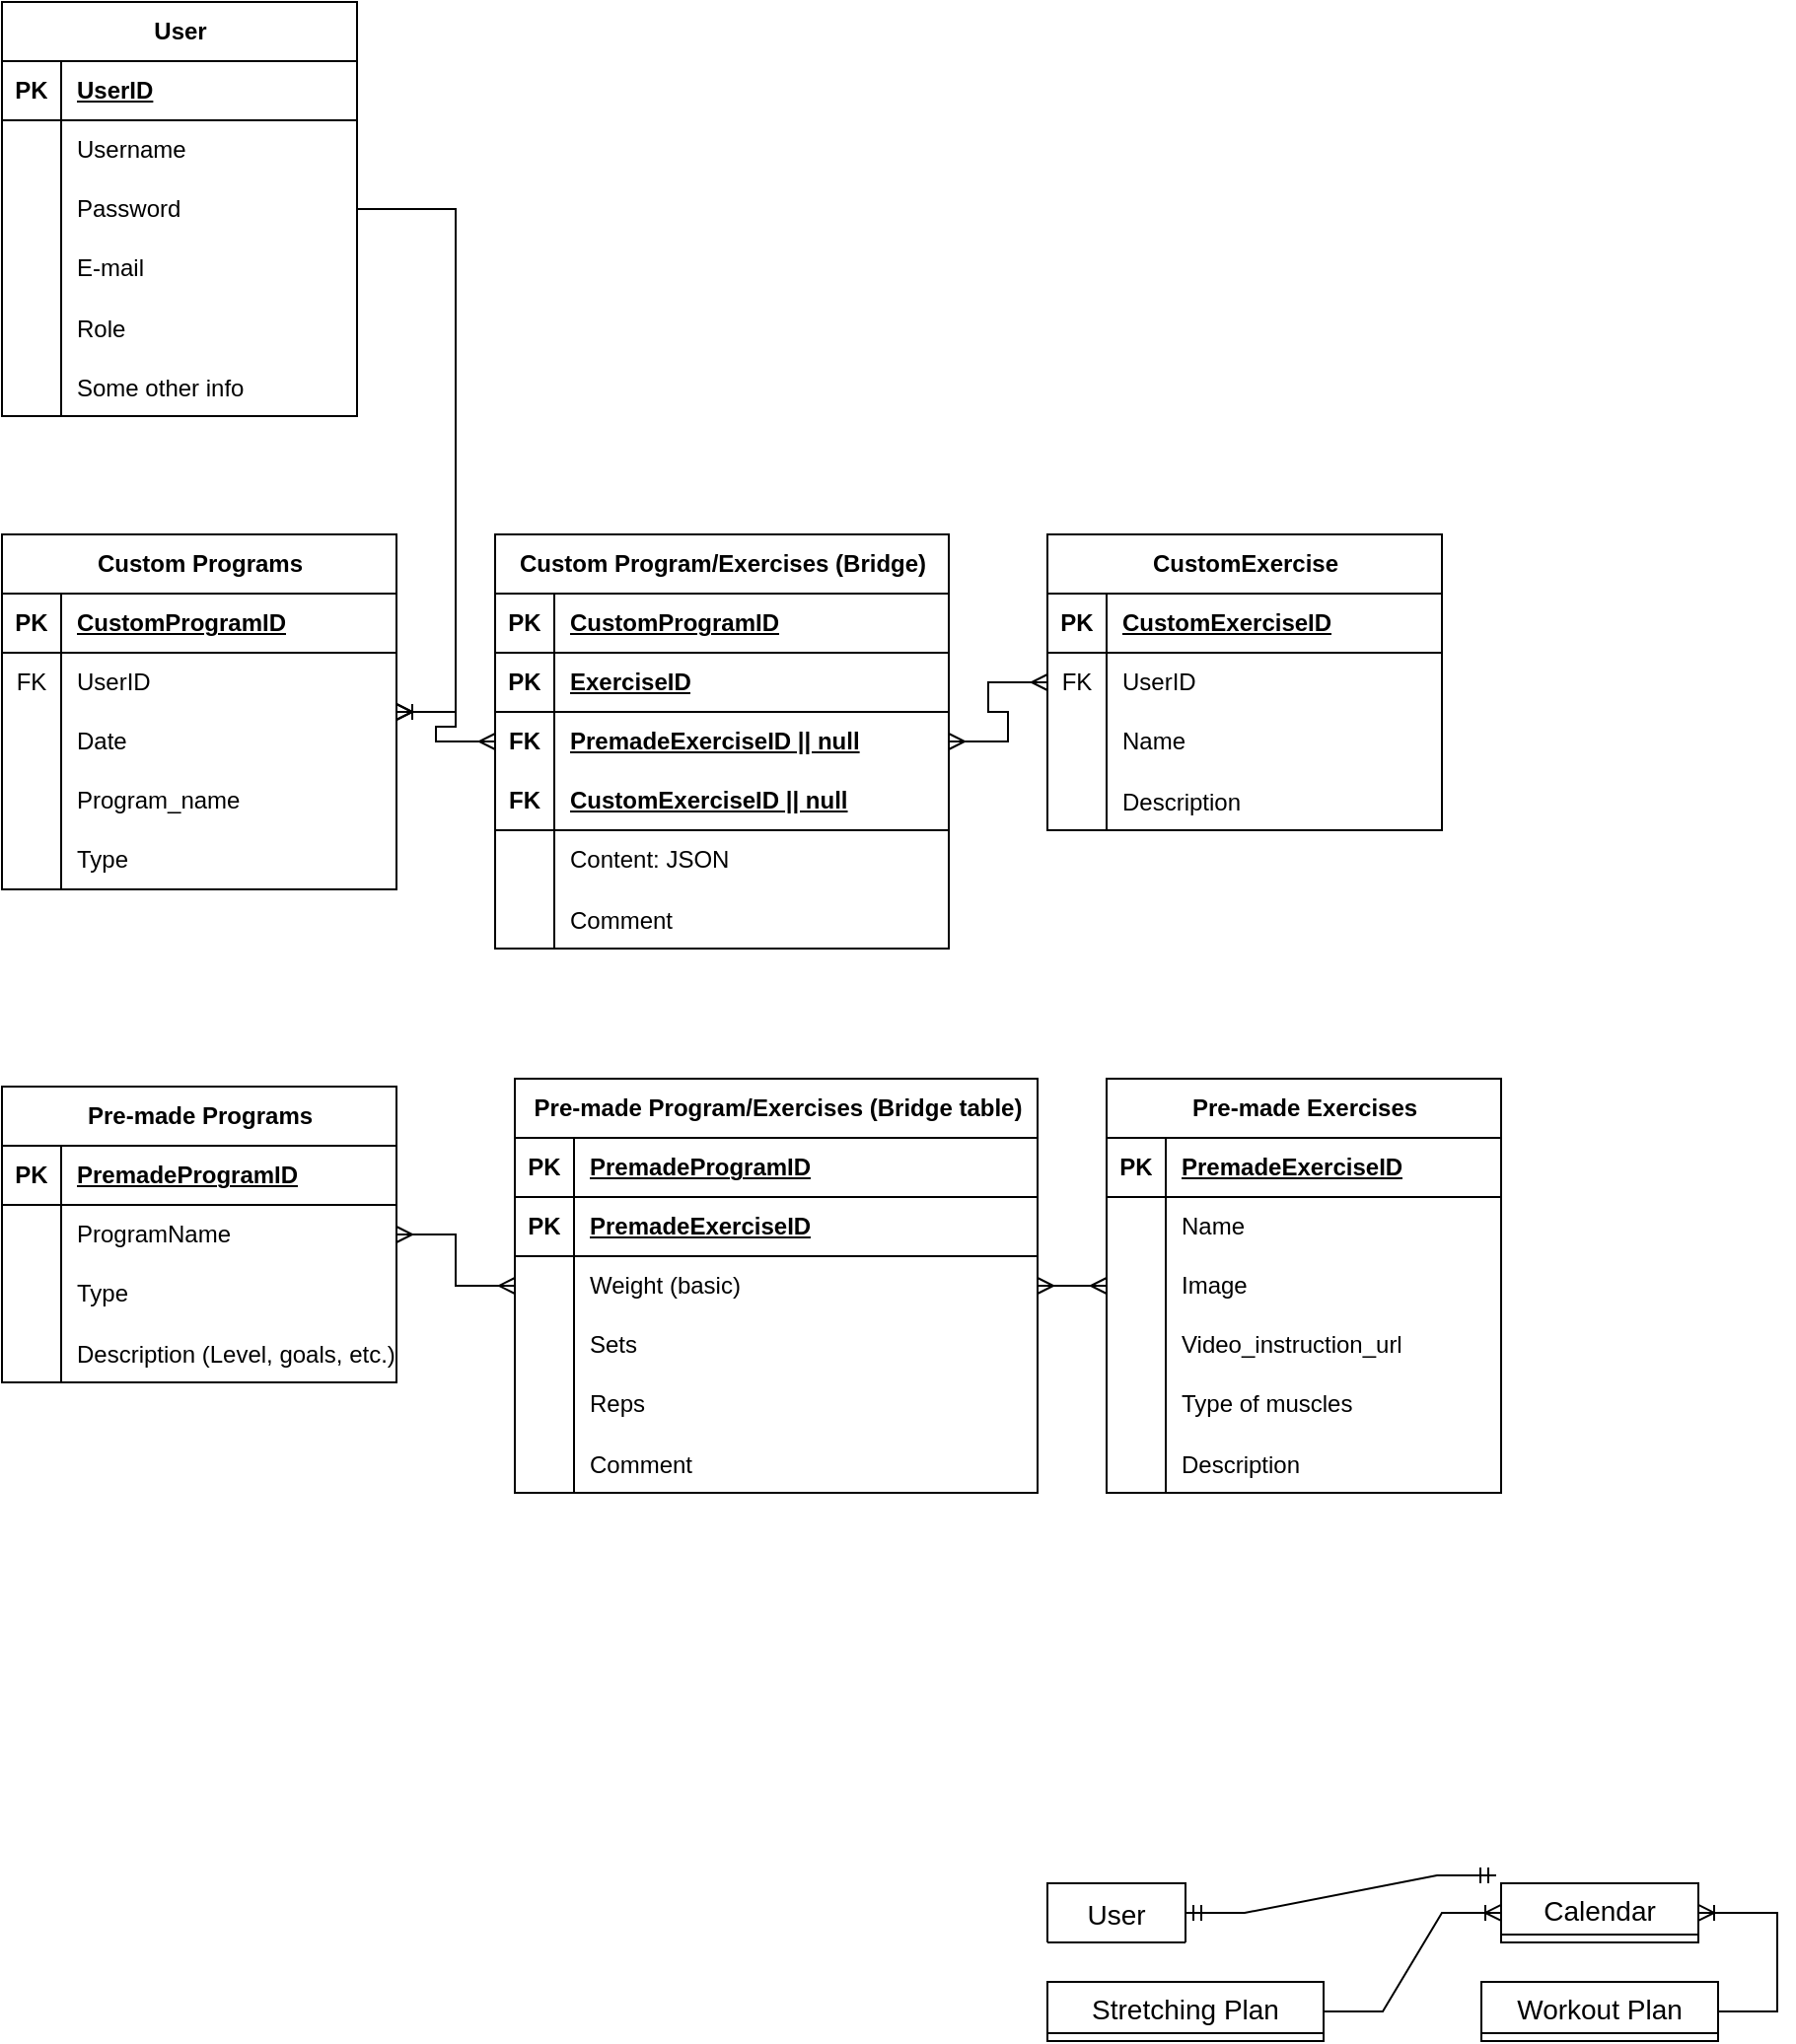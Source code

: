 <mxfile version="22.1.18" type="github">
  <diagram name="Page-1" id="efa7a0a1-bf9b-a30e-e6df-94a7791c09e9">
    <mxGraphModel dx="2270" dy="1918" grid="1" gridSize="10" guides="1" tooltips="1" connect="1" arrows="1" fold="1" page="1" pageScale="1" pageWidth="826" pageHeight="1169" background="none" math="0" shadow="0">
      <root>
        <mxCell id="0" />
        <mxCell id="1" parent="0" />
        <mxCell id="s2Jqt1QkUs1YHaEQFoGK-114" value="User" style="swimlane;fontStyle=0;childLayout=stackLayout;horizontal=1;startSize=30;horizontalStack=0;resizeParent=1;resizeParentMax=0;resizeLast=0;collapsible=1;marginBottom=0;align=center;fontSize=14;swimlaneLine=1;" parent="1" vertex="1" collapsed="1">
          <mxGeometry x="-260" y="-176.01" width="70" height="30" as="geometry">
            <mxRectangle x="-260" y="-176.01" width="160" height="150" as="alternateBounds" />
          </mxGeometry>
        </mxCell>
        <mxCell id="s2Jqt1QkUs1YHaEQFoGK-115" value="id SERIAL" style="text;strokeColor=none;fillColor=none;spacingLeft=4;spacingRight=4;overflow=hidden;rotatable=0;points=[[0,0.5],[1,0.5]];portConstraint=eastwest;fontSize=12;whiteSpace=wrap;html=1;" parent="s2Jqt1QkUs1YHaEQFoGK-114" vertex="1">
          <mxGeometry y="30" width="160" height="30" as="geometry" />
        </mxCell>
        <mxCell id="s2Jqt1QkUs1YHaEQFoGK-116" value="username VARCHAR(255)&lt;br&gt;" style="text;strokeColor=none;fillColor=none;spacingLeft=4;spacingRight=4;overflow=hidden;rotatable=0;points=[[0,0.5],[1,0.5]];portConstraint=eastwest;fontSize=12;whiteSpace=wrap;html=1;" parent="s2Jqt1QkUs1YHaEQFoGK-114" vertex="1">
          <mxGeometry y="60" width="160" height="30" as="geometry" />
        </mxCell>
        <mxCell id="s2Jqt1QkUs1YHaEQFoGK-117" value="password VARCHAR(255)&lt;br&gt;" style="text;strokeColor=none;fillColor=none;spacingLeft=4;spacingRight=4;overflow=hidden;rotatable=0;points=[[0,0.5],[1,0.5]];portConstraint=eastwest;fontSize=12;whiteSpace=wrap;html=1;" parent="s2Jqt1QkUs1YHaEQFoGK-114" vertex="1">
          <mxGeometry y="90" width="160" height="30" as="geometry" />
        </mxCell>
        <mxCell id="s2Jqt1QkUs1YHaEQFoGK-119" value="role VARCHAR(255)" style="text;strokeColor=none;fillColor=none;spacingLeft=4;spacingRight=4;overflow=hidden;rotatable=0;points=[[0,0.5],[1,0.5]];portConstraint=eastwest;fontSize=12;whiteSpace=wrap;html=1;" parent="s2Jqt1QkUs1YHaEQFoGK-114" vertex="1">
          <mxGeometry y="120" width="160" height="30" as="geometry" />
        </mxCell>
        <mxCell id="s2Jqt1QkUs1YHaEQFoGK-121" value="Calendar" style="swimlane;fontStyle=0;childLayout=stackLayout;horizontal=1;startSize=26;horizontalStack=0;resizeParent=1;resizeParentMax=0;resizeLast=0;collapsible=1;marginBottom=0;align=center;fontSize=14;" parent="1" vertex="1" collapsed="1">
          <mxGeometry x="-30" y="-176.01" width="100" height="30" as="geometry">
            <mxRectangle x="490" y="120" width="160" height="86" as="alternateBounds" />
          </mxGeometry>
        </mxCell>
        <mxCell id="s2Jqt1QkUs1YHaEQFoGK-122" value="date DATE (?)&lt;br&gt;" style="text;strokeColor=none;fillColor=none;spacingLeft=4;spacingRight=4;overflow=hidden;rotatable=0;points=[[0,0.5],[1,0.5]];portConstraint=eastwest;fontSize=12;whiteSpace=wrap;html=1;" parent="s2Jqt1QkUs1YHaEQFoGK-121" vertex="1">
          <mxGeometry y="26" width="160" height="30" as="geometry" />
        </mxCell>
        <mxCell id="s2Jqt1QkUs1YHaEQFoGK-123" value="hasWorkout boolean&lt;br&gt;" style="text;strokeColor=none;fillColor=none;spacingLeft=4;spacingRight=4;overflow=hidden;rotatable=0;points=[[0,0.5],[1,0.5]];portConstraint=eastwest;fontSize=12;whiteSpace=wrap;html=1;" parent="s2Jqt1QkUs1YHaEQFoGK-121" vertex="1">
          <mxGeometry y="56" width="160" height="30" as="geometry" />
        </mxCell>
        <mxCell id="s2Jqt1QkUs1YHaEQFoGK-125" value="Workout Plan" style="swimlane;fontStyle=0;childLayout=stackLayout;horizontal=1;startSize=26;horizontalStack=0;resizeParent=1;resizeParentMax=0;resizeLast=0;collapsible=1;marginBottom=0;align=center;fontSize=14;" parent="1" vertex="1" collapsed="1">
          <mxGeometry x="-40" y="-126.01" width="120" height="30" as="geometry">
            <mxRectangle x="550" y="260" width="200" height="236" as="alternateBounds" />
          </mxGeometry>
        </mxCell>
        <mxCell id="s2Jqt1QkUs1YHaEQFoGK-126" value="exercisename VARCHAR(255)" style="text;strokeColor=none;fillColor=none;spacingLeft=4;spacingRight=4;overflow=hidden;rotatable=0;points=[[0,0.5],[1,0.5]];portConstraint=eastwest;fontSize=12;whiteSpace=wrap;html=1;" parent="s2Jqt1QkUs1YHaEQFoGK-125" vertex="1">
          <mxGeometry y="26" width="200" height="30" as="geometry" />
        </mxCell>
        <mxCell id="s2Jqt1QkUs1YHaEQFoGK-127" value="isWarmup boolean" style="text;strokeColor=none;fillColor=none;spacingLeft=4;spacingRight=4;overflow=hidden;rotatable=0;points=[[0,0.5],[1,0.5]];portConstraint=eastwest;fontSize=12;whiteSpace=wrap;html=1;" parent="s2Jqt1QkUs1YHaEQFoGK-125" vertex="1">
          <mxGeometry y="56" width="200" height="30" as="geometry" />
        </mxCell>
        <mxCell id="s2Jqt1QkUs1YHaEQFoGK-128" value="weight smallint (in lbs or kg or?)" style="text;strokeColor=none;fillColor=none;spacingLeft=4;spacingRight=4;overflow=hidden;rotatable=0;points=[[0,0.5],[1,0.5]];portConstraint=eastwest;fontSize=12;whiteSpace=wrap;html=1;" parent="s2Jqt1QkUs1YHaEQFoGK-125" vertex="1">
          <mxGeometry y="86" width="200" height="30" as="geometry" />
        </mxCell>
        <mxCell id="s2Jqt1QkUs1YHaEQFoGK-129" value="sets smallint" style="text;strokeColor=none;fillColor=none;spacingLeft=4;spacingRight=4;overflow=hidden;rotatable=0;points=[[0,0.5],[1,0.5]];portConstraint=eastwest;fontSize=12;whiteSpace=wrap;html=1;" parent="s2Jqt1QkUs1YHaEQFoGK-125" vertex="1">
          <mxGeometry y="116" width="200" height="30" as="geometry" />
        </mxCell>
        <mxCell id="s2Jqt1QkUs1YHaEQFoGK-130" value="reps smallint (or varchar?)" style="text;strokeColor=none;fillColor=none;spacingLeft=4;spacingRight=4;overflow=hidden;rotatable=0;points=[[0,0.5],[1,0.5]];portConstraint=eastwest;fontSize=12;whiteSpace=wrap;html=1;" parent="s2Jqt1QkUs1YHaEQFoGK-125" vertex="1">
          <mxGeometry y="146" width="200" height="30" as="geometry" />
        </mxCell>
        <mxCell id="s2Jqt1QkUs1YHaEQFoGK-139" value="isDone boolean" style="text;strokeColor=none;fillColor=none;spacingLeft=4;spacingRight=4;overflow=hidden;rotatable=0;points=[[0,0.5],[1,0.5]];portConstraint=eastwest;fontSize=12;whiteSpace=wrap;html=1;" parent="s2Jqt1QkUs1YHaEQFoGK-125" vertex="1">
          <mxGeometry y="176" width="200" height="30" as="geometry" />
        </mxCell>
        <mxCell id="s2Jqt1QkUs1YHaEQFoGK-131" value="comment varchar(255)&lt;br&gt;" style="text;strokeColor=none;fillColor=none;spacingLeft=4;spacingRight=4;overflow=hidden;rotatable=0;points=[[0,0.5],[1,0.5]];portConstraint=eastwest;fontSize=12;whiteSpace=wrap;html=1;" parent="s2Jqt1QkUs1YHaEQFoGK-125" vertex="1">
          <mxGeometry y="206" width="200" height="30" as="geometry" />
        </mxCell>
        <mxCell id="s2Jqt1QkUs1YHaEQFoGK-132" value="Stretching Plan" style="swimlane;fontStyle=0;childLayout=stackLayout;horizontal=1;startSize=26;horizontalStack=0;resizeParent=1;resizeParentMax=0;resizeLast=0;collapsible=1;marginBottom=0;align=center;fontSize=14;" parent="1" vertex="1" collapsed="1">
          <mxGeometry x="-260" y="-126.01" width="140" height="30" as="geometry">
            <mxRectangle x="260" y="340" width="200" height="206" as="alternateBounds" />
          </mxGeometry>
        </mxCell>
        <mxCell id="s2Jqt1QkUs1YHaEQFoGK-133" value="exercisename VARCHAR(255)" style="text;strokeColor=none;fillColor=none;spacingLeft=4;spacingRight=4;overflow=hidden;rotatable=0;points=[[0,0.5],[1,0.5]];portConstraint=eastwest;fontSize=12;whiteSpace=wrap;html=1;" parent="s2Jqt1QkUs1YHaEQFoGK-132" vertex="1">
          <mxGeometry y="26" width="200" height="30" as="geometry" />
        </mxCell>
        <mxCell id="s2Jqt1QkUs1YHaEQFoGK-134" value="isWarmup boolean" style="text;strokeColor=none;fillColor=none;spacingLeft=4;spacingRight=4;overflow=hidden;rotatable=0;points=[[0,0.5],[1,0.5]];portConstraint=eastwest;fontSize=12;whiteSpace=wrap;html=1;" parent="s2Jqt1QkUs1YHaEQFoGK-132" vertex="1">
          <mxGeometry y="56" width="200" height="30" as="geometry" />
        </mxCell>
        <mxCell id="s2Jqt1QkUs1YHaEQFoGK-135" value="sets smallint" style="text;strokeColor=none;fillColor=none;spacingLeft=4;spacingRight=4;overflow=hidden;rotatable=0;points=[[0,0.5],[1,0.5]];portConstraint=eastwest;fontSize=12;whiteSpace=wrap;html=1;" parent="s2Jqt1QkUs1YHaEQFoGK-132" vertex="1">
          <mxGeometry y="86" width="200" height="30" as="geometry" />
        </mxCell>
        <mxCell id="s2Jqt1QkUs1YHaEQFoGK-136" value="reps smallint (varchar?)" style="text;strokeColor=none;fillColor=none;spacingLeft=4;spacingRight=4;overflow=hidden;rotatable=0;points=[[0,0.5],[1,0.5]];portConstraint=eastwest;fontSize=12;whiteSpace=wrap;html=1;" parent="s2Jqt1QkUs1YHaEQFoGK-132" vertex="1">
          <mxGeometry y="116" width="200" height="30" as="geometry" />
        </mxCell>
        <mxCell id="s2Jqt1QkUs1YHaEQFoGK-137" value="isDone boolean" style="text;strokeColor=none;fillColor=none;spacingLeft=4;spacingRight=4;overflow=hidden;rotatable=0;points=[[0,0.5],[1,0.5]];portConstraint=eastwest;fontSize=12;whiteSpace=wrap;html=1;" parent="s2Jqt1QkUs1YHaEQFoGK-132" vertex="1">
          <mxGeometry y="146" width="200" height="30" as="geometry" />
        </mxCell>
        <mxCell id="s2Jqt1QkUs1YHaEQFoGK-138" value="comment varchar(255)&lt;br&gt;" style="text;strokeColor=none;fillColor=none;spacingLeft=4;spacingRight=4;overflow=hidden;rotatable=0;points=[[0,0.5],[1,0.5]];portConstraint=eastwest;fontSize=12;whiteSpace=wrap;html=1;" parent="s2Jqt1QkUs1YHaEQFoGK-132" vertex="1">
          <mxGeometry y="176" width="200" height="30" as="geometry" />
        </mxCell>
        <mxCell id="s2Jqt1QkUs1YHaEQFoGK-141" value="" style="edgeStyle=entityRelationEdgeStyle;fontSize=12;html=1;endArrow=ERoneToMany;rounded=0;" parent="1" source="s2Jqt1QkUs1YHaEQFoGK-125" target="s2Jqt1QkUs1YHaEQFoGK-121" edge="1">
          <mxGeometry width="100" height="100" relative="1" as="geometry">
            <mxPoint x="50" y="203.99" as="sourcePoint" />
            <mxPoint x="150" y="103.99" as="targetPoint" />
            <Array as="points">
              <mxPoint x="30" y="-86.01" />
            </Array>
          </mxGeometry>
        </mxCell>
        <mxCell id="s2Jqt1QkUs1YHaEQFoGK-142" value="" style="edgeStyle=entityRelationEdgeStyle;fontSize=12;html=1;endArrow=ERoneToMany;rounded=0;" parent="1" source="s2Jqt1QkUs1YHaEQFoGK-132" target="s2Jqt1QkUs1YHaEQFoGK-121" edge="1">
          <mxGeometry width="100" height="100" relative="1" as="geometry">
            <mxPoint x="40" y="104.99" as="sourcePoint" />
            <mxPoint x="30" y="-86.01" as="targetPoint" />
            <Array as="points">
              <mxPoint x="-160" y="83.99" />
              <mxPoint x="-150" y="42.99" />
            </Array>
          </mxGeometry>
        </mxCell>
        <mxCell id="s2Jqt1QkUs1YHaEQFoGK-143" value="" style="edgeStyle=entityRelationEdgeStyle;fontSize=12;html=1;endArrow=ERmandOne;startArrow=ERmandOne;rounded=0;entryX=-0.025;entryY=-0.133;entryDx=0;entryDy=0;entryPerimeter=0;" parent="1" source="s2Jqt1QkUs1YHaEQFoGK-114" target="s2Jqt1QkUs1YHaEQFoGK-122" edge="1">
          <mxGeometry width="100" height="100" relative="1" as="geometry">
            <mxPoint x="50" y="203.99" as="sourcePoint" />
            <mxPoint x="150" y="103.99" as="targetPoint" />
            <Array as="points">
              <mxPoint x="110" y="153.99" />
            </Array>
          </mxGeometry>
        </mxCell>
        <mxCell id="cFvu5U-lJn9OUU5v03L3-1" value="User" style="shape=table;startSize=30;container=1;collapsible=1;childLayout=tableLayout;fixedRows=1;rowLines=0;fontStyle=1;align=center;resizeLast=1;html=1;" vertex="1" parent="1">
          <mxGeometry x="-790" y="-1130" width="180" height="210" as="geometry" />
        </mxCell>
        <mxCell id="cFvu5U-lJn9OUU5v03L3-2" value="" style="shape=tableRow;horizontal=0;startSize=0;swimlaneHead=0;swimlaneBody=0;fillColor=none;collapsible=0;dropTarget=0;points=[[0,0.5],[1,0.5]];portConstraint=eastwest;top=0;left=0;right=0;bottom=1;" vertex="1" parent="cFvu5U-lJn9OUU5v03L3-1">
          <mxGeometry y="30" width="180" height="30" as="geometry" />
        </mxCell>
        <mxCell id="cFvu5U-lJn9OUU5v03L3-3" value="PK" style="shape=partialRectangle;connectable=0;fillColor=none;top=0;left=0;bottom=0;right=0;fontStyle=1;overflow=hidden;whiteSpace=wrap;html=1;" vertex="1" parent="cFvu5U-lJn9OUU5v03L3-2">
          <mxGeometry width="30" height="30" as="geometry">
            <mxRectangle width="30" height="30" as="alternateBounds" />
          </mxGeometry>
        </mxCell>
        <mxCell id="cFvu5U-lJn9OUU5v03L3-4" value="UserID" style="shape=partialRectangle;connectable=0;fillColor=none;top=0;left=0;bottom=0;right=0;align=left;spacingLeft=6;fontStyle=5;overflow=hidden;whiteSpace=wrap;html=1;" vertex="1" parent="cFvu5U-lJn9OUU5v03L3-2">
          <mxGeometry x="30" width="150" height="30" as="geometry">
            <mxRectangle width="150" height="30" as="alternateBounds" />
          </mxGeometry>
        </mxCell>
        <mxCell id="cFvu5U-lJn9OUU5v03L3-5" value="" style="shape=tableRow;horizontal=0;startSize=0;swimlaneHead=0;swimlaneBody=0;fillColor=none;collapsible=0;dropTarget=0;points=[[0,0.5],[1,0.5]];portConstraint=eastwest;top=0;left=0;right=0;bottom=0;" vertex="1" parent="cFvu5U-lJn9OUU5v03L3-1">
          <mxGeometry y="60" width="180" height="30" as="geometry" />
        </mxCell>
        <mxCell id="cFvu5U-lJn9OUU5v03L3-6" value="" style="shape=partialRectangle;connectable=0;fillColor=none;top=0;left=0;bottom=0;right=0;editable=1;overflow=hidden;whiteSpace=wrap;html=1;" vertex="1" parent="cFvu5U-lJn9OUU5v03L3-5">
          <mxGeometry width="30" height="30" as="geometry">
            <mxRectangle width="30" height="30" as="alternateBounds" />
          </mxGeometry>
        </mxCell>
        <mxCell id="cFvu5U-lJn9OUU5v03L3-7" value="Username" style="shape=partialRectangle;connectable=0;fillColor=none;top=0;left=0;bottom=0;right=0;align=left;spacingLeft=6;overflow=hidden;whiteSpace=wrap;html=1;" vertex="1" parent="cFvu5U-lJn9OUU5v03L3-5">
          <mxGeometry x="30" width="150" height="30" as="geometry">
            <mxRectangle width="150" height="30" as="alternateBounds" />
          </mxGeometry>
        </mxCell>
        <mxCell id="cFvu5U-lJn9OUU5v03L3-8" value="" style="shape=tableRow;horizontal=0;startSize=0;swimlaneHead=0;swimlaneBody=0;fillColor=none;collapsible=0;dropTarget=0;points=[[0,0.5],[1,0.5]];portConstraint=eastwest;top=0;left=0;right=0;bottom=0;" vertex="1" parent="cFvu5U-lJn9OUU5v03L3-1">
          <mxGeometry y="90" width="180" height="30" as="geometry" />
        </mxCell>
        <mxCell id="cFvu5U-lJn9OUU5v03L3-9" value="" style="shape=partialRectangle;connectable=0;fillColor=none;top=0;left=0;bottom=0;right=0;editable=1;overflow=hidden;whiteSpace=wrap;html=1;" vertex="1" parent="cFvu5U-lJn9OUU5v03L3-8">
          <mxGeometry width="30" height="30" as="geometry">
            <mxRectangle width="30" height="30" as="alternateBounds" />
          </mxGeometry>
        </mxCell>
        <mxCell id="cFvu5U-lJn9OUU5v03L3-10" value="Password" style="shape=partialRectangle;connectable=0;fillColor=none;top=0;left=0;bottom=0;right=0;align=left;spacingLeft=6;overflow=hidden;whiteSpace=wrap;html=1;" vertex="1" parent="cFvu5U-lJn9OUU5v03L3-8">
          <mxGeometry x="30" width="150" height="30" as="geometry">
            <mxRectangle width="150" height="30" as="alternateBounds" />
          </mxGeometry>
        </mxCell>
        <mxCell id="cFvu5U-lJn9OUU5v03L3-11" value="" style="shape=tableRow;horizontal=0;startSize=0;swimlaneHead=0;swimlaneBody=0;fillColor=none;collapsible=0;dropTarget=0;points=[[0,0.5],[1,0.5]];portConstraint=eastwest;top=0;left=0;right=0;bottom=0;" vertex="1" parent="cFvu5U-lJn9OUU5v03L3-1">
          <mxGeometry y="120" width="180" height="30" as="geometry" />
        </mxCell>
        <mxCell id="cFvu5U-lJn9OUU5v03L3-12" value="" style="shape=partialRectangle;connectable=0;fillColor=none;top=0;left=0;bottom=0;right=0;editable=1;overflow=hidden;whiteSpace=wrap;html=1;" vertex="1" parent="cFvu5U-lJn9OUU5v03L3-11">
          <mxGeometry width="30" height="30" as="geometry">
            <mxRectangle width="30" height="30" as="alternateBounds" />
          </mxGeometry>
        </mxCell>
        <mxCell id="cFvu5U-lJn9OUU5v03L3-13" value="E-mail" style="shape=partialRectangle;connectable=0;fillColor=none;top=0;left=0;bottom=0;right=0;align=left;spacingLeft=6;overflow=hidden;whiteSpace=wrap;html=1;" vertex="1" parent="cFvu5U-lJn9OUU5v03L3-11">
          <mxGeometry x="30" width="150" height="30" as="geometry">
            <mxRectangle width="150" height="30" as="alternateBounds" />
          </mxGeometry>
        </mxCell>
        <mxCell id="cFvu5U-lJn9OUU5v03L3-15" value="" style="shape=tableRow;horizontal=0;startSize=0;swimlaneHead=0;swimlaneBody=0;fillColor=none;collapsible=0;dropTarget=0;points=[[0,0.5],[1,0.5]];portConstraint=eastwest;top=0;left=0;right=0;bottom=0;" vertex="1" parent="cFvu5U-lJn9OUU5v03L3-1">
          <mxGeometry y="150" width="180" height="30" as="geometry" />
        </mxCell>
        <mxCell id="cFvu5U-lJn9OUU5v03L3-16" value="" style="shape=partialRectangle;connectable=0;fillColor=none;top=0;left=0;bottom=0;right=0;editable=1;overflow=hidden;" vertex="1" parent="cFvu5U-lJn9OUU5v03L3-15">
          <mxGeometry width="30" height="30" as="geometry">
            <mxRectangle width="30" height="30" as="alternateBounds" />
          </mxGeometry>
        </mxCell>
        <mxCell id="cFvu5U-lJn9OUU5v03L3-17" value="Role" style="shape=partialRectangle;connectable=0;fillColor=none;top=0;left=0;bottom=0;right=0;align=left;spacingLeft=6;overflow=hidden;" vertex="1" parent="cFvu5U-lJn9OUU5v03L3-15">
          <mxGeometry x="30" width="150" height="30" as="geometry">
            <mxRectangle width="150" height="30" as="alternateBounds" />
          </mxGeometry>
        </mxCell>
        <mxCell id="cFvu5U-lJn9OUU5v03L3-19" value="" style="shape=tableRow;horizontal=0;startSize=0;swimlaneHead=0;swimlaneBody=0;fillColor=none;collapsible=0;dropTarget=0;points=[[0,0.5],[1,0.5]];portConstraint=eastwest;top=0;left=0;right=0;bottom=0;" vertex="1" parent="cFvu5U-lJn9OUU5v03L3-1">
          <mxGeometry y="180" width="180" height="30" as="geometry" />
        </mxCell>
        <mxCell id="cFvu5U-lJn9OUU5v03L3-20" value="" style="shape=partialRectangle;connectable=0;fillColor=none;top=0;left=0;bottom=0;right=0;editable=1;overflow=hidden;" vertex="1" parent="cFvu5U-lJn9OUU5v03L3-19">
          <mxGeometry width="30" height="30" as="geometry">
            <mxRectangle width="30" height="30" as="alternateBounds" />
          </mxGeometry>
        </mxCell>
        <mxCell id="cFvu5U-lJn9OUU5v03L3-21" value="Some other info" style="shape=partialRectangle;connectable=0;fillColor=none;top=0;left=0;bottom=0;right=0;align=left;spacingLeft=6;overflow=hidden;" vertex="1" parent="cFvu5U-lJn9OUU5v03L3-19">
          <mxGeometry x="30" width="150" height="30" as="geometry">
            <mxRectangle width="150" height="30" as="alternateBounds" />
          </mxGeometry>
        </mxCell>
        <mxCell id="cFvu5U-lJn9OUU5v03L3-22" value="Custom Programs" style="shape=table;startSize=30;container=1;collapsible=1;childLayout=tableLayout;fixedRows=1;rowLines=0;fontStyle=1;align=center;resizeLast=1;html=1;" vertex="1" parent="1">
          <mxGeometry x="-790" y="-860" width="200" height="180" as="geometry" />
        </mxCell>
        <mxCell id="cFvu5U-lJn9OUU5v03L3-23" value="" style="shape=tableRow;horizontal=0;startSize=0;swimlaneHead=0;swimlaneBody=0;fillColor=none;collapsible=0;dropTarget=0;points=[[0,0.5],[1,0.5]];portConstraint=eastwest;top=0;left=0;right=0;bottom=1;" vertex="1" parent="cFvu5U-lJn9OUU5v03L3-22">
          <mxGeometry y="30" width="200" height="30" as="geometry" />
        </mxCell>
        <mxCell id="cFvu5U-lJn9OUU5v03L3-24" value="PK" style="shape=partialRectangle;connectable=0;fillColor=none;top=0;left=0;bottom=0;right=0;fontStyle=1;overflow=hidden;whiteSpace=wrap;html=1;" vertex="1" parent="cFvu5U-lJn9OUU5v03L3-23">
          <mxGeometry width="30" height="30" as="geometry">
            <mxRectangle width="30" height="30" as="alternateBounds" />
          </mxGeometry>
        </mxCell>
        <mxCell id="cFvu5U-lJn9OUU5v03L3-25" value="CustomProgramID" style="shape=partialRectangle;connectable=0;fillColor=none;top=0;left=0;bottom=0;right=0;align=left;spacingLeft=6;fontStyle=5;overflow=hidden;whiteSpace=wrap;html=1;" vertex="1" parent="cFvu5U-lJn9OUU5v03L3-23">
          <mxGeometry x="30" width="170" height="30" as="geometry">
            <mxRectangle width="170" height="30" as="alternateBounds" />
          </mxGeometry>
        </mxCell>
        <mxCell id="cFvu5U-lJn9OUU5v03L3-36" value="" style="shape=tableRow;horizontal=0;startSize=0;swimlaneHead=0;swimlaneBody=0;fillColor=none;collapsible=0;dropTarget=0;points=[[0,0.5],[1,0.5]];portConstraint=eastwest;top=0;left=0;right=0;bottom=0;" vertex="1" parent="cFvu5U-lJn9OUU5v03L3-22">
          <mxGeometry y="60" width="200" height="30" as="geometry" />
        </mxCell>
        <mxCell id="cFvu5U-lJn9OUU5v03L3-37" value="FK" style="shape=partialRectangle;connectable=0;fillColor=none;top=0;left=0;bottom=0;right=0;fontStyle=0;overflow=hidden;whiteSpace=wrap;html=1;" vertex="1" parent="cFvu5U-lJn9OUU5v03L3-36">
          <mxGeometry width="30" height="30" as="geometry">
            <mxRectangle width="30" height="30" as="alternateBounds" />
          </mxGeometry>
        </mxCell>
        <mxCell id="cFvu5U-lJn9OUU5v03L3-38" value="UserID" style="shape=partialRectangle;connectable=0;fillColor=none;top=0;left=0;bottom=0;right=0;align=left;spacingLeft=6;fontStyle=0;overflow=hidden;whiteSpace=wrap;html=1;" vertex="1" parent="cFvu5U-lJn9OUU5v03L3-36">
          <mxGeometry x="30" width="170" height="30" as="geometry">
            <mxRectangle width="170" height="30" as="alternateBounds" />
          </mxGeometry>
        </mxCell>
        <mxCell id="cFvu5U-lJn9OUU5v03L3-26" value="" style="shape=tableRow;horizontal=0;startSize=0;swimlaneHead=0;swimlaneBody=0;fillColor=none;collapsible=0;dropTarget=0;points=[[0,0.5],[1,0.5]];portConstraint=eastwest;top=0;left=0;right=0;bottom=0;" vertex="1" parent="cFvu5U-lJn9OUU5v03L3-22">
          <mxGeometry y="90" width="200" height="30" as="geometry" />
        </mxCell>
        <mxCell id="cFvu5U-lJn9OUU5v03L3-27" value="" style="shape=partialRectangle;connectable=0;fillColor=none;top=0;left=0;bottom=0;right=0;editable=1;overflow=hidden;whiteSpace=wrap;html=1;" vertex="1" parent="cFvu5U-lJn9OUU5v03L3-26">
          <mxGeometry width="30" height="30" as="geometry">
            <mxRectangle width="30" height="30" as="alternateBounds" />
          </mxGeometry>
        </mxCell>
        <mxCell id="cFvu5U-lJn9OUU5v03L3-28" value="Date" style="shape=partialRectangle;connectable=0;fillColor=none;top=0;left=0;bottom=0;right=0;align=left;spacingLeft=6;overflow=hidden;whiteSpace=wrap;html=1;" vertex="1" parent="cFvu5U-lJn9OUU5v03L3-26">
          <mxGeometry x="30" width="170" height="30" as="geometry">
            <mxRectangle width="170" height="30" as="alternateBounds" />
          </mxGeometry>
        </mxCell>
        <mxCell id="cFvu5U-lJn9OUU5v03L3-29" value="" style="shape=tableRow;horizontal=0;startSize=0;swimlaneHead=0;swimlaneBody=0;fillColor=none;collapsible=0;dropTarget=0;points=[[0,0.5],[1,0.5]];portConstraint=eastwest;top=0;left=0;right=0;bottom=0;" vertex="1" parent="cFvu5U-lJn9OUU5v03L3-22">
          <mxGeometry y="120" width="200" height="30" as="geometry" />
        </mxCell>
        <mxCell id="cFvu5U-lJn9OUU5v03L3-30" value="" style="shape=partialRectangle;connectable=0;fillColor=none;top=0;left=0;bottom=0;right=0;editable=1;overflow=hidden;whiteSpace=wrap;html=1;" vertex="1" parent="cFvu5U-lJn9OUU5v03L3-29">
          <mxGeometry width="30" height="30" as="geometry">
            <mxRectangle width="30" height="30" as="alternateBounds" />
          </mxGeometry>
        </mxCell>
        <mxCell id="cFvu5U-lJn9OUU5v03L3-31" value="Program_name" style="shape=partialRectangle;connectable=0;fillColor=none;top=0;left=0;bottom=0;right=0;align=left;spacingLeft=6;overflow=hidden;whiteSpace=wrap;html=1;" vertex="1" parent="cFvu5U-lJn9OUU5v03L3-29">
          <mxGeometry x="30" width="170" height="30" as="geometry">
            <mxRectangle width="170" height="30" as="alternateBounds" />
          </mxGeometry>
        </mxCell>
        <mxCell id="cFvu5U-lJn9OUU5v03L3-32" value="" style="shape=tableRow;horizontal=0;startSize=0;swimlaneHead=0;swimlaneBody=0;fillColor=none;collapsible=0;dropTarget=0;points=[[0,0.5],[1,0.5]];portConstraint=eastwest;top=0;left=0;right=0;bottom=0;" vertex="1" parent="cFvu5U-lJn9OUU5v03L3-22">
          <mxGeometry y="150" width="200" height="30" as="geometry" />
        </mxCell>
        <mxCell id="cFvu5U-lJn9OUU5v03L3-33" value="" style="shape=partialRectangle;connectable=0;fillColor=none;top=0;left=0;bottom=0;right=0;editable=1;overflow=hidden;whiteSpace=wrap;html=1;" vertex="1" parent="cFvu5U-lJn9OUU5v03L3-32">
          <mxGeometry width="30" height="30" as="geometry">
            <mxRectangle width="30" height="30" as="alternateBounds" />
          </mxGeometry>
        </mxCell>
        <mxCell id="cFvu5U-lJn9OUU5v03L3-34" value="Type" style="shape=partialRectangle;connectable=0;fillColor=none;top=0;left=0;bottom=0;right=0;align=left;spacingLeft=6;overflow=hidden;whiteSpace=wrap;html=1;" vertex="1" parent="cFvu5U-lJn9OUU5v03L3-32">
          <mxGeometry x="30" width="170" height="30" as="geometry">
            <mxRectangle width="170" height="30" as="alternateBounds" />
          </mxGeometry>
        </mxCell>
        <mxCell id="cFvu5U-lJn9OUU5v03L3-59" value="Pre-made Programs" style="shape=table;startSize=30;container=1;collapsible=1;childLayout=tableLayout;fixedRows=1;rowLines=0;fontStyle=1;align=center;resizeLast=1;html=1;" vertex="1" parent="1">
          <mxGeometry x="-790" y="-580" width="200" height="150" as="geometry" />
        </mxCell>
        <mxCell id="cFvu5U-lJn9OUU5v03L3-60" value="" style="shape=tableRow;horizontal=0;startSize=0;swimlaneHead=0;swimlaneBody=0;fillColor=none;collapsible=0;dropTarget=0;points=[[0,0.5],[1,0.5]];portConstraint=eastwest;top=0;left=0;right=0;bottom=1;" vertex="1" parent="cFvu5U-lJn9OUU5v03L3-59">
          <mxGeometry y="30" width="200" height="30" as="geometry" />
        </mxCell>
        <mxCell id="cFvu5U-lJn9OUU5v03L3-61" value="PK" style="shape=partialRectangle;connectable=0;fillColor=none;top=0;left=0;bottom=0;right=0;fontStyle=1;overflow=hidden;whiteSpace=wrap;html=1;" vertex="1" parent="cFvu5U-lJn9OUU5v03L3-60">
          <mxGeometry width="30" height="30" as="geometry">
            <mxRectangle width="30" height="30" as="alternateBounds" />
          </mxGeometry>
        </mxCell>
        <mxCell id="cFvu5U-lJn9OUU5v03L3-62" value="PremadeProgramID" style="shape=partialRectangle;connectable=0;fillColor=none;top=0;left=0;bottom=0;right=0;align=left;spacingLeft=6;fontStyle=5;overflow=hidden;whiteSpace=wrap;html=1;" vertex="1" parent="cFvu5U-lJn9OUU5v03L3-60">
          <mxGeometry x="30" width="170" height="30" as="geometry">
            <mxRectangle width="170" height="30" as="alternateBounds" />
          </mxGeometry>
        </mxCell>
        <mxCell id="cFvu5U-lJn9OUU5v03L3-69" value="" style="shape=tableRow;horizontal=0;startSize=0;swimlaneHead=0;swimlaneBody=0;fillColor=none;collapsible=0;dropTarget=0;points=[[0,0.5],[1,0.5]];portConstraint=eastwest;top=0;left=0;right=0;bottom=0;" vertex="1" parent="cFvu5U-lJn9OUU5v03L3-59">
          <mxGeometry y="60" width="200" height="30" as="geometry" />
        </mxCell>
        <mxCell id="cFvu5U-lJn9OUU5v03L3-70" value="" style="shape=partialRectangle;connectable=0;fillColor=none;top=0;left=0;bottom=0;right=0;editable=1;overflow=hidden;whiteSpace=wrap;html=1;" vertex="1" parent="cFvu5U-lJn9OUU5v03L3-69">
          <mxGeometry width="30" height="30" as="geometry">
            <mxRectangle width="30" height="30" as="alternateBounds" />
          </mxGeometry>
        </mxCell>
        <mxCell id="cFvu5U-lJn9OUU5v03L3-71" value="ProgramName" style="shape=partialRectangle;connectable=0;fillColor=none;top=0;left=0;bottom=0;right=0;align=left;spacingLeft=6;overflow=hidden;whiteSpace=wrap;html=1;" vertex="1" parent="cFvu5U-lJn9OUU5v03L3-69">
          <mxGeometry x="30" width="170" height="30" as="geometry">
            <mxRectangle width="170" height="30" as="alternateBounds" />
          </mxGeometry>
        </mxCell>
        <mxCell id="cFvu5U-lJn9OUU5v03L3-72" value="" style="shape=tableRow;horizontal=0;startSize=0;swimlaneHead=0;swimlaneBody=0;fillColor=none;collapsible=0;dropTarget=0;points=[[0,0.5],[1,0.5]];portConstraint=eastwest;top=0;left=0;right=0;bottom=0;" vertex="1" parent="cFvu5U-lJn9OUU5v03L3-59">
          <mxGeometry y="90" width="200" height="30" as="geometry" />
        </mxCell>
        <mxCell id="cFvu5U-lJn9OUU5v03L3-73" value="" style="shape=partialRectangle;connectable=0;fillColor=none;top=0;left=0;bottom=0;right=0;editable=1;overflow=hidden;whiteSpace=wrap;html=1;" vertex="1" parent="cFvu5U-lJn9OUU5v03L3-72">
          <mxGeometry width="30" height="30" as="geometry">
            <mxRectangle width="30" height="30" as="alternateBounds" />
          </mxGeometry>
        </mxCell>
        <mxCell id="cFvu5U-lJn9OUU5v03L3-74" value="Type" style="shape=partialRectangle;connectable=0;fillColor=none;top=0;left=0;bottom=0;right=0;align=left;spacingLeft=6;overflow=hidden;whiteSpace=wrap;html=1;" vertex="1" parent="cFvu5U-lJn9OUU5v03L3-72">
          <mxGeometry x="30" width="170" height="30" as="geometry">
            <mxRectangle width="170" height="30" as="alternateBounds" />
          </mxGeometry>
        </mxCell>
        <mxCell id="cFvu5U-lJn9OUU5v03L3-163" value="" style="shape=tableRow;horizontal=0;startSize=0;swimlaneHead=0;swimlaneBody=0;fillColor=none;collapsible=0;dropTarget=0;points=[[0,0.5],[1,0.5]];portConstraint=eastwest;top=0;left=0;right=0;bottom=0;" vertex="1" parent="cFvu5U-lJn9OUU5v03L3-59">
          <mxGeometry y="120" width="200" height="30" as="geometry" />
        </mxCell>
        <mxCell id="cFvu5U-lJn9OUU5v03L3-164" value="" style="shape=partialRectangle;connectable=0;fillColor=none;top=0;left=0;bottom=0;right=0;editable=1;overflow=hidden;" vertex="1" parent="cFvu5U-lJn9OUU5v03L3-163">
          <mxGeometry width="30" height="30" as="geometry">
            <mxRectangle width="30" height="30" as="alternateBounds" />
          </mxGeometry>
        </mxCell>
        <mxCell id="cFvu5U-lJn9OUU5v03L3-165" value="Description (Level, goals, etc.)" style="shape=partialRectangle;connectable=0;fillColor=none;top=0;left=0;bottom=0;right=0;align=left;spacingLeft=6;overflow=hidden;" vertex="1" parent="cFvu5U-lJn9OUU5v03L3-163">
          <mxGeometry x="30" width="170" height="30" as="geometry">
            <mxRectangle width="170" height="30" as="alternateBounds" />
          </mxGeometry>
        </mxCell>
        <mxCell id="cFvu5U-lJn9OUU5v03L3-90" value="Pre-made Exercises" style="shape=table;startSize=30;container=1;collapsible=1;childLayout=tableLayout;fixedRows=1;rowLines=0;fontStyle=1;align=center;resizeLast=1;html=1;" vertex="1" parent="1">
          <mxGeometry x="-230" y="-584" width="200" height="210" as="geometry" />
        </mxCell>
        <mxCell id="cFvu5U-lJn9OUU5v03L3-91" value="" style="shape=tableRow;horizontal=0;startSize=0;swimlaneHead=0;swimlaneBody=0;fillColor=none;collapsible=0;dropTarget=0;points=[[0,0.5],[1,0.5]];portConstraint=eastwest;top=0;left=0;right=0;bottom=1;" vertex="1" parent="cFvu5U-lJn9OUU5v03L3-90">
          <mxGeometry y="30" width="200" height="30" as="geometry" />
        </mxCell>
        <mxCell id="cFvu5U-lJn9OUU5v03L3-92" value="PK" style="shape=partialRectangle;connectable=0;fillColor=none;top=0;left=0;bottom=0;right=0;fontStyle=1;overflow=hidden;whiteSpace=wrap;html=1;" vertex="1" parent="cFvu5U-lJn9OUU5v03L3-91">
          <mxGeometry width="30" height="30" as="geometry">
            <mxRectangle width="30" height="30" as="alternateBounds" />
          </mxGeometry>
        </mxCell>
        <mxCell id="cFvu5U-lJn9OUU5v03L3-93" value="PremadeExerciseID" style="shape=partialRectangle;connectable=0;fillColor=none;top=0;left=0;bottom=0;right=0;align=left;spacingLeft=6;fontStyle=5;overflow=hidden;whiteSpace=wrap;html=1;" vertex="1" parent="cFvu5U-lJn9OUU5v03L3-91">
          <mxGeometry x="30" width="170" height="30" as="geometry">
            <mxRectangle width="170" height="30" as="alternateBounds" />
          </mxGeometry>
        </mxCell>
        <mxCell id="cFvu5U-lJn9OUU5v03L3-94" value="" style="shape=tableRow;horizontal=0;startSize=0;swimlaneHead=0;swimlaneBody=0;fillColor=none;collapsible=0;dropTarget=0;points=[[0,0.5],[1,0.5]];portConstraint=eastwest;top=0;left=0;right=0;bottom=0;" vertex="1" parent="cFvu5U-lJn9OUU5v03L3-90">
          <mxGeometry y="60" width="200" height="30" as="geometry" />
        </mxCell>
        <mxCell id="cFvu5U-lJn9OUU5v03L3-95" value="" style="shape=partialRectangle;connectable=0;fillColor=none;top=0;left=0;bottom=0;right=0;fontStyle=0;overflow=hidden;whiteSpace=wrap;html=1;" vertex="1" parent="cFvu5U-lJn9OUU5v03L3-94">
          <mxGeometry width="30" height="30" as="geometry">
            <mxRectangle width="30" height="30" as="alternateBounds" />
          </mxGeometry>
        </mxCell>
        <mxCell id="cFvu5U-lJn9OUU5v03L3-96" value="Name" style="shape=partialRectangle;connectable=0;fillColor=none;top=0;left=0;bottom=0;right=0;align=left;spacingLeft=6;fontStyle=0;overflow=hidden;whiteSpace=wrap;html=1;" vertex="1" parent="cFvu5U-lJn9OUU5v03L3-94">
          <mxGeometry x="30" width="170" height="30" as="geometry">
            <mxRectangle width="170" height="30" as="alternateBounds" />
          </mxGeometry>
        </mxCell>
        <mxCell id="cFvu5U-lJn9OUU5v03L3-97" value="" style="shape=tableRow;horizontal=0;startSize=0;swimlaneHead=0;swimlaneBody=0;fillColor=none;collapsible=0;dropTarget=0;points=[[0,0.5],[1,0.5]];portConstraint=eastwest;top=0;left=0;right=0;bottom=0;" vertex="1" parent="cFvu5U-lJn9OUU5v03L3-90">
          <mxGeometry y="90" width="200" height="30" as="geometry" />
        </mxCell>
        <mxCell id="cFvu5U-lJn9OUU5v03L3-98" value="" style="shape=partialRectangle;connectable=0;fillColor=none;top=0;left=0;bottom=0;right=0;editable=1;overflow=hidden;whiteSpace=wrap;html=1;" vertex="1" parent="cFvu5U-lJn9OUU5v03L3-97">
          <mxGeometry width="30" height="30" as="geometry">
            <mxRectangle width="30" height="30" as="alternateBounds" />
          </mxGeometry>
        </mxCell>
        <mxCell id="cFvu5U-lJn9OUU5v03L3-99" value="Image" style="shape=partialRectangle;connectable=0;fillColor=none;top=0;left=0;bottom=0;right=0;align=left;spacingLeft=6;overflow=hidden;whiteSpace=wrap;html=1;" vertex="1" parent="cFvu5U-lJn9OUU5v03L3-97">
          <mxGeometry x="30" width="170" height="30" as="geometry">
            <mxRectangle width="170" height="30" as="alternateBounds" />
          </mxGeometry>
        </mxCell>
        <mxCell id="cFvu5U-lJn9OUU5v03L3-100" value="" style="shape=tableRow;horizontal=0;startSize=0;swimlaneHead=0;swimlaneBody=0;fillColor=none;collapsible=0;dropTarget=0;points=[[0,0.5],[1,0.5]];portConstraint=eastwest;top=0;left=0;right=0;bottom=0;" vertex="1" parent="cFvu5U-lJn9OUU5v03L3-90">
          <mxGeometry y="120" width="200" height="30" as="geometry" />
        </mxCell>
        <mxCell id="cFvu5U-lJn9OUU5v03L3-101" value="" style="shape=partialRectangle;connectable=0;fillColor=none;top=0;left=0;bottom=0;right=0;editable=1;overflow=hidden;whiteSpace=wrap;html=1;" vertex="1" parent="cFvu5U-lJn9OUU5v03L3-100">
          <mxGeometry width="30" height="30" as="geometry">
            <mxRectangle width="30" height="30" as="alternateBounds" />
          </mxGeometry>
        </mxCell>
        <mxCell id="cFvu5U-lJn9OUU5v03L3-102" value="Video_instruction_url" style="shape=partialRectangle;connectable=0;fillColor=none;top=0;left=0;bottom=0;right=0;align=left;spacingLeft=6;overflow=hidden;whiteSpace=wrap;html=1;" vertex="1" parent="cFvu5U-lJn9OUU5v03L3-100">
          <mxGeometry x="30" width="170" height="30" as="geometry">
            <mxRectangle width="170" height="30" as="alternateBounds" />
          </mxGeometry>
        </mxCell>
        <mxCell id="cFvu5U-lJn9OUU5v03L3-103" value="" style="shape=tableRow;horizontal=0;startSize=0;swimlaneHead=0;swimlaneBody=0;fillColor=none;collapsible=0;dropTarget=0;points=[[0,0.5],[1,0.5]];portConstraint=eastwest;top=0;left=0;right=0;bottom=0;" vertex="1" parent="cFvu5U-lJn9OUU5v03L3-90">
          <mxGeometry y="150" width="200" height="30" as="geometry" />
        </mxCell>
        <mxCell id="cFvu5U-lJn9OUU5v03L3-104" value="" style="shape=partialRectangle;connectable=0;fillColor=none;top=0;left=0;bottom=0;right=0;editable=1;overflow=hidden;whiteSpace=wrap;html=1;" vertex="1" parent="cFvu5U-lJn9OUU5v03L3-103">
          <mxGeometry width="30" height="30" as="geometry">
            <mxRectangle width="30" height="30" as="alternateBounds" />
          </mxGeometry>
        </mxCell>
        <mxCell id="cFvu5U-lJn9OUU5v03L3-105" value="Type of muscles" style="shape=partialRectangle;connectable=0;fillColor=none;top=0;left=0;bottom=0;right=0;align=left;spacingLeft=6;overflow=hidden;whiteSpace=wrap;html=1;" vertex="1" parent="cFvu5U-lJn9OUU5v03L3-103">
          <mxGeometry x="30" width="170" height="30" as="geometry">
            <mxRectangle width="170" height="30" as="alternateBounds" />
          </mxGeometry>
        </mxCell>
        <mxCell id="cFvu5U-lJn9OUU5v03L3-106" value="" style="shape=tableRow;horizontal=0;startSize=0;swimlaneHead=0;swimlaneBody=0;fillColor=none;collapsible=0;dropTarget=0;points=[[0,0.5],[1,0.5]];portConstraint=eastwest;top=0;left=0;right=0;bottom=0;" vertex="1" parent="cFvu5U-lJn9OUU5v03L3-90">
          <mxGeometry y="180" width="200" height="30" as="geometry" />
        </mxCell>
        <mxCell id="cFvu5U-lJn9OUU5v03L3-107" value="" style="shape=partialRectangle;connectable=0;fillColor=none;top=0;left=0;bottom=0;right=0;editable=1;overflow=hidden;" vertex="1" parent="cFvu5U-lJn9OUU5v03L3-106">
          <mxGeometry width="30" height="30" as="geometry">
            <mxRectangle width="30" height="30" as="alternateBounds" />
          </mxGeometry>
        </mxCell>
        <mxCell id="cFvu5U-lJn9OUU5v03L3-108" value="Description" style="shape=partialRectangle;connectable=0;fillColor=none;top=0;left=0;bottom=0;right=0;align=left;spacingLeft=6;overflow=hidden;" vertex="1" parent="cFvu5U-lJn9OUU5v03L3-106">
          <mxGeometry x="30" width="170" height="30" as="geometry">
            <mxRectangle width="170" height="30" as="alternateBounds" />
          </mxGeometry>
        </mxCell>
        <mxCell id="cFvu5U-lJn9OUU5v03L3-121" value="CustomExercise" style="shape=table;startSize=30;container=1;collapsible=1;childLayout=tableLayout;fixedRows=1;rowLines=0;fontStyle=1;align=center;resizeLast=1;html=1;" vertex="1" parent="1">
          <mxGeometry x="-260" y="-860" width="200" height="150" as="geometry" />
        </mxCell>
        <mxCell id="cFvu5U-lJn9OUU5v03L3-122" value="" style="shape=tableRow;horizontal=0;startSize=0;swimlaneHead=0;swimlaneBody=0;fillColor=none;collapsible=0;dropTarget=0;points=[[0,0.5],[1,0.5]];portConstraint=eastwest;top=0;left=0;right=0;bottom=1;" vertex="1" parent="cFvu5U-lJn9OUU5v03L3-121">
          <mxGeometry y="30" width="200" height="30" as="geometry" />
        </mxCell>
        <mxCell id="cFvu5U-lJn9OUU5v03L3-123" value="PK" style="shape=partialRectangle;connectable=0;fillColor=none;top=0;left=0;bottom=0;right=0;fontStyle=1;overflow=hidden;whiteSpace=wrap;html=1;" vertex="1" parent="cFvu5U-lJn9OUU5v03L3-122">
          <mxGeometry width="30" height="30" as="geometry">
            <mxRectangle width="30" height="30" as="alternateBounds" />
          </mxGeometry>
        </mxCell>
        <mxCell id="cFvu5U-lJn9OUU5v03L3-124" value="CustomExerciseID" style="shape=partialRectangle;connectable=0;fillColor=none;top=0;left=0;bottom=0;right=0;align=left;spacingLeft=6;fontStyle=5;overflow=hidden;whiteSpace=wrap;html=1;" vertex="1" parent="cFvu5U-lJn9OUU5v03L3-122">
          <mxGeometry x="30" width="170" height="30" as="geometry">
            <mxRectangle width="170" height="30" as="alternateBounds" />
          </mxGeometry>
        </mxCell>
        <mxCell id="cFvu5U-lJn9OUU5v03L3-186" value="" style="shape=tableRow;horizontal=0;startSize=0;swimlaneHead=0;swimlaneBody=0;fillColor=none;collapsible=0;dropTarget=0;points=[[0,0.5],[1,0.5]];portConstraint=eastwest;top=0;left=0;right=0;bottom=0;" vertex="1" parent="cFvu5U-lJn9OUU5v03L3-121">
          <mxGeometry y="60" width="200" height="30" as="geometry" />
        </mxCell>
        <mxCell id="cFvu5U-lJn9OUU5v03L3-187" value="FK" style="shape=partialRectangle;connectable=0;fillColor=none;top=0;left=0;bottom=0;right=0;fontStyle=0;overflow=hidden;whiteSpace=wrap;html=1;" vertex="1" parent="cFvu5U-lJn9OUU5v03L3-186">
          <mxGeometry width="30" height="30" as="geometry">
            <mxRectangle width="30" height="30" as="alternateBounds" />
          </mxGeometry>
        </mxCell>
        <mxCell id="cFvu5U-lJn9OUU5v03L3-188" value="UserID" style="shape=partialRectangle;connectable=0;fillColor=none;top=0;left=0;bottom=0;right=0;align=left;spacingLeft=6;fontStyle=0;overflow=hidden;whiteSpace=wrap;html=1;" vertex="1" parent="cFvu5U-lJn9OUU5v03L3-186">
          <mxGeometry x="30" width="170" height="30" as="geometry">
            <mxRectangle width="170" height="30" as="alternateBounds" />
          </mxGeometry>
        </mxCell>
        <mxCell id="cFvu5U-lJn9OUU5v03L3-125" value="" style="shape=tableRow;horizontal=0;startSize=0;swimlaneHead=0;swimlaneBody=0;fillColor=none;collapsible=0;dropTarget=0;points=[[0,0.5],[1,0.5]];portConstraint=eastwest;top=0;left=0;right=0;bottom=0;" vertex="1" parent="cFvu5U-lJn9OUU5v03L3-121">
          <mxGeometry y="90" width="200" height="30" as="geometry" />
        </mxCell>
        <mxCell id="cFvu5U-lJn9OUU5v03L3-126" value="" style="shape=partialRectangle;connectable=0;fillColor=none;top=0;left=0;bottom=0;right=0;fontStyle=0;overflow=hidden;whiteSpace=wrap;html=1;" vertex="1" parent="cFvu5U-lJn9OUU5v03L3-125">
          <mxGeometry width="30" height="30" as="geometry">
            <mxRectangle width="30" height="30" as="alternateBounds" />
          </mxGeometry>
        </mxCell>
        <mxCell id="cFvu5U-lJn9OUU5v03L3-127" value="Name" style="shape=partialRectangle;connectable=0;fillColor=none;top=0;left=0;bottom=0;right=0;align=left;spacingLeft=6;fontStyle=0;overflow=hidden;whiteSpace=wrap;html=1;" vertex="1" parent="cFvu5U-lJn9OUU5v03L3-125">
          <mxGeometry x="30" width="170" height="30" as="geometry">
            <mxRectangle width="170" height="30" as="alternateBounds" />
          </mxGeometry>
        </mxCell>
        <mxCell id="cFvu5U-lJn9OUU5v03L3-137" value="" style="shape=tableRow;horizontal=0;startSize=0;swimlaneHead=0;swimlaneBody=0;fillColor=none;collapsible=0;dropTarget=0;points=[[0,0.5],[1,0.5]];portConstraint=eastwest;top=0;left=0;right=0;bottom=0;" vertex="1" parent="cFvu5U-lJn9OUU5v03L3-121">
          <mxGeometry y="120" width="200" height="30" as="geometry" />
        </mxCell>
        <mxCell id="cFvu5U-lJn9OUU5v03L3-138" value="" style="shape=partialRectangle;connectable=0;fillColor=none;top=0;left=0;bottom=0;right=0;editable=1;overflow=hidden;" vertex="1" parent="cFvu5U-lJn9OUU5v03L3-137">
          <mxGeometry width="30" height="30" as="geometry">
            <mxRectangle width="30" height="30" as="alternateBounds" />
          </mxGeometry>
        </mxCell>
        <mxCell id="cFvu5U-lJn9OUU5v03L3-139" value="Description" style="shape=partialRectangle;connectable=0;fillColor=none;top=0;left=0;bottom=0;right=0;align=left;spacingLeft=6;overflow=hidden;" vertex="1" parent="cFvu5U-lJn9OUU5v03L3-137">
          <mxGeometry x="30" width="170" height="30" as="geometry">
            <mxRectangle width="170" height="30" as="alternateBounds" />
          </mxGeometry>
        </mxCell>
        <mxCell id="cFvu5U-lJn9OUU5v03L3-140" value="Pre-made Program/Exercises (Bridge table)" style="shape=table;startSize=30;container=1;collapsible=1;childLayout=tableLayout;fixedRows=1;rowLines=0;fontStyle=1;align=center;resizeLast=1;html=1;" vertex="1" parent="1">
          <mxGeometry x="-530" y="-584" width="265" height="210" as="geometry" />
        </mxCell>
        <mxCell id="cFvu5U-lJn9OUU5v03L3-141" value="" style="shape=tableRow;horizontal=0;startSize=0;swimlaneHead=0;swimlaneBody=0;fillColor=none;collapsible=0;dropTarget=0;points=[[0,0.5],[1,0.5]];portConstraint=eastwest;top=0;left=0;right=0;bottom=1;" vertex="1" parent="cFvu5U-lJn9OUU5v03L3-140">
          <mxGeometry y="30" width="265" height="30" as="geometry" />
        </mxCell>
        <mxCell id="cFvu5U-lJn9OUU5v03L3-142" value="PK" style="shape=partialRectangle;connectable=0;fillColor=none;top=0;left=0;bottom=0;right=0;fontStyle=1;overflow=hidden;whiteSpace=wrap;html=1;" vertex="1" parent="cFvu5U-lJn9OUU5v03L3-141">
          <mxGeometry width="30" height="30" as="geometry">
            <mxRectangle width="30" height="30" as="alternateBounds" />
          </mxGeometry>
        </mxCell>
        <mxCell id="cFvu5U-lJn9OUU5v03L3-143" value="PremadeProgramID" style="shape=partialRectangle;connectable=0;fillColor=none;top=0;left=0;bottom=0;right=0;align=left;spacingLeft=6;fontStyle=5;overflow=hidden;whiteSpace=wrap;html=1;" vertex="1" parent="cFvu5U-lJn9OUU5v03L3-141">
          <mxGeometry x="30" width="235" height="30" as="geometry">
            <mxRectangle width="235" height="30" as="alternateBounds" />
          </mxGeometry>
        </mxCell>
        <mxCell id="cFvu5U-lJn9OUU5v03L3-154" value="" style="shape=tableRow;horizontal=0;startSize=0;swimlaneHead=0;swimlaneBody=0;fillColor=none;collapsible=0;dropTarget=0;points=[[0,0.5],[1,0.5]];portConstraint=eastwest;top=0;left=0;right=0;bottom=1;" vertex="1" parent="cFvu5U-lJn9OUU5v03L3-140">
          <mxGeometry y="60" width="265" height="30" as="geometry" />
        </mxCell>
        <mxCell id="cFvu5U-lJn9OUU5v03L3-155" value="PK" style="shape=partialRectangle;connectable=0;fillColor=none;top=0;left=0;bottom=0;right=0;fontStyle=1;overflow=hidden;whiteSpace=wrap;html=1;" vertex="1" parent="cFvu5U-lJn9OUU5v03L3-154">
          <mxGeometry width="30" height="30" as="geometry">
            <mxRectangle width="30" height="30" as="alternateBounds" />
          </mxGeometry>
        </mxCell>
        <mxCell id="cFvu5U-lJn9OUU5v03L3-156" value="PremadeExerciseID" style="shape=partialRectangle;connectable=0;fillColor=none;top=0;left=0;bottom=0;right=0;align=left;spacingLeft=6;fontStyle=5;overflow=hidden;whiteSpace=wrap;html=1;" vertex="1" parent="cFvu5U-lJn9OUU5v03L3-154">
          <mxGeometry x="30" width="235" height="30" as="geometry">
            <mxRectangle width="235" height="30" as="alternateBounds" />
          </mxGeometry>
        </mxCell>
        <mxCell id="cFvu5U-lJn9OUU5v03L3-144" value="" style="shape=tableRow;horizontal=0;startSize=0;swimlaneHead=0;swimlaneBody=0;fillColor=none;collapsible=0;dropTarget=0;points=[[0,0.5],[1,0.5]];portConstraint=eastwest;top=0;left=0;right=0;bottom=0;" vertex="1" parent="cFvu5U-lJn9OUU5v03L3-140">
          <mxGeometry y="90" width="265" height="30" as="geometry" />
        </mxCell>
        <mxCell id="cFvu5U-lJn9OUU5v03L3-145" value="" style="shape=partialRectangle;connectable=0;fillColor=none;top=0;left=0;bottom=0;right=0;editable=1;overflow=hidden;whiteSpace=wrap;html=1;" vertex="1" parent="cFvu5U-lJn9OUU5v03L3-144">
          <mxGeometry width="30" height="30" as="geometry">
            <mxRectangle width="30" height="30" as="alternateBounds" />
          </mxGeometry>
        </mxCell>
        <mxCell id="cFvu5U-lJn9OUU5v03L3-146" value="Weight (basic)" style="shape=partialRectangle;connectable=0;fillColor=none;top=0;left=0;bottom=0;right=0;align=left;spacingLeft=6;overflow=hidden;whiteSpace=wrap;html=1;" vertex="1" parent="cFvu5U-lJn9OUU5v03L3-144">
          <mxGeometry x="30" width="235" height="30" as="geometry">
            <mxRectangle width="235" height="30" as="alternateBounds" />
          </mxGeometry>
        </mxCell>
        <mxCell id="cFvu5U-lJn9OUU5v03L3-147" value="" style="shape=tableRow;horizontal=0;startSize=0;swimlaneHead=0;swimlaneBody=0;fillColor=none;collapsible=0;dropTarget=0;points=[[0,0.5],[1,0.5]];portConstraint=eastwest;top=0;left=0;right=0;bottom=0;" vertex="1" parent="cFvu5U-lJn9OUU5v03L3-140">
          <mxGeometry y="120" width="265" height="30" as="geometry" />
        </mxCell>
        <mxCell id="cFvu5U-lJn9OUU5v03L3-148" value="" style="shape=partialRectangle;connectable=0;fillColor=none;top=0;left=0;bottom=0;right=0;editable=1;overflow=hidden;whiteSpace=wrap;html=1;" vertex="1" parent="cFvu5U-lJn9OUU5v03L3-147">
          <mxGeometry width="30" height="30" as="geometry">
            <mxRectangle width="30" height="30" as="alternateBounds" />
          </mxGeometry>
        </mxCell>
        <mxCell id="cFvu5U-lJn9OUU5v03L3-149" value="Sets" style="shape=partialRectangle;connectable=0;fillColor=none;top=0;left=0;bottom=0;right=0;align=left;spacingLeft=6;overflow=hidden;whiteSpace=wrap;html=1;" vertex="1" parent="cFvu5U-lJn9OUU5v03L3-147">
          <mxGeometry x="30" width="235" height="30" as="geometry">
            <mxRectangle width="235" height="30" as="alternateBounds" />
          </mxGeometry>
        </mxCell>
        <mxCell id="cFvu5U-lJn9OUU5v03L3-150" value="" style="shape=tableRow;horizontal=0;startSize=0;swimlaneHead=0;swimlaneBody=0;fillColor=none;collapsible=0;dropTarget=0;points=[[0,0.5],[1,0.5]];portConstraint=eastwest;top=0;left=0;right=0;bottom=0;" vertex="1" parent="cFvu5U-lJn9OUU5v03L3-140">
          <mxGeometry y="150" width="265" height="30" as="geometry" />
        </mxCell>
        <mxCell id="cFvu5U-lJn9OUU5v03L3-151" value="" style="shape=partialRectangle;connectable=0;fillColor=none;top=0;left=0;bottom=0;right=0;editable=1;overflow=hidden;whiteSpace=wrap;html=1;" vertex="1" parent="cFvu5U-lJn9OUU5v03L3-150">
          <mxGeometry width="30" height="30" as="geometry">
            <mxRectangle width="30" height="30" as="alternateBounds" />
          </mxGeometry>
        </mxCell>
        <mxCell id="cFvu5U-lJn9OUU5v03L3-152" value="Reps" style="shape=partialRectangle;connectable=0;fillColor=none;top=0;left=0;bottom=0;right=0;align=left;spacingLeft=6;overflow=hidden;whiteSpace=wrap;html=1;" vertex="1" parent="cFvu5U-lJn9OUU5v03L3-150">
          <mxGeometry x="30" width="235" height="30" as="geometry">
            <mxRectangle width="235" height="30" as="alternateBounds" />
          </mxGeometry>
        </mxCell>
        <mxCell id="cFvu5U-lJn9OUU5v03L3-158" value="" style="shape=tableRow;horizontal=0;startSize=0;swimlaneHead=0;swimlaneBody=0;fillColor=none;collapsible=0;dropTarget=0;points=[[0,0.5],[1,0.5]];portConstraint=eastwest;top=0;left=0;right=0;bottom=0;" vertex="1" parent="cFvu5U-lJn9OUU5v03L3-140">
          <mxGeometry y="180" width="265" height="30" as="geometry" />
        </mxCell>
        <mxCell id="cFvu5U-lJn9OUU5v03L3-159" value="" style="shape=partialRectangle;connectable=0;fillColor=none;top=0;left=0;bottom=0;right=0;editable=1;overflow=hidden;" vertex="1" parent="cFvu5U-lJn9OUU5v03L3-158">
          <mxGeometry width="30" height="30" as="geometry">
            <mxRectangle width="30" height="30" as="alternateBounds" />
          </mxGeometry>
        </mxCell>
        <mxCell id="cFvu5U-lJn9OUU5v03L3-160" value="Comment" style="shape=partialRectangle;connectable=0;fillColor=none;top=0;left=0;bottom=0;right=0;align=left;spacingLeft=6;overflow=hidden;" vertex="1" parent="cFvu5U-lJn9OUU5v03L3-158">
          <mxGeometry x="30" width="235" height="30" as="geometry">
            <mxRectangle width="235" height="30" as="alternateBounds" />
          </mxGeometry>
        </mxCell>
        <mxCell id="cFvu5U-lJn9OUU5v03L3-166" value="" style="edgeStyle=entityRelationEdgeStyle;fontSize=12;html=1;endArrow=ERmany;startArrow=ERmany;rounded=0;" edge="1" parent="1" source="cFvu5U-lJn9OUU5v03L3-90" target="cFvu5U-lJn9OUU5v03L3-140">
          <mxGeometry width="100" height="100" relative="1" as="geometry">
            <mxPoint x="-480" y="-340" as="sourcePoint" />
            <mxPoint x="-380" y="-440" as="targetPoint" />
            <Array as="points">
              <mxPoint x="-330" y="-580" />
            </Array>
          </mxGeometry>
        </mxCell>
        <mxCell id="cFvu5U-lJn9OUU5v03L3-167" value="" style="edgeStyle=entityRelationEdgeStyle;fontSize=12;html=1;endArrow=ERmany;startArrow=ERmany;rounded=0;" edge="1" parent="1" source="cFvu5U-lJn9OUU5v03L3-59" target="cFvu5U-lJn9OUU5v03L3-140">
          <mxGeometry width="100" height="100" relative="1" as="geometry">
            <mxPoint x="-480" y="-340" as="sourcePoint" />
            <mxPoint x="-380" y="-440" as="targetPoint" />
            <Array as="points">
              <mxPoint x="-530" y="-380" />
            </Array>
          </mxGeometry>
        </mxCell>
        <mxCell id="cFvu5U-lJn9OUU5v03L3-168" value="Custom Program/Exercises (Bridge)" style="shape=table;startSize=30;container=1;collapsible=1;childLayout=tableLayout;fixedRows=1;rowLines=0;fontStyle=1;align=center;resizeLast=1;html=1;" vertex="1" parent="1">
          <mxGeometry x="-540" y="-860" width="230" height="210" as="geometry" />
        </mxCell>
        <mxCell id="cFvu5U-lJn9OUU5v03L3-169" value="" style="shape=tableRow;horizontal=0;startSize=0;swimlaneHead=0;swimlaneBody=0;fillColor=none;collapsible=0;dropTarget=0;points=[[0,0.5],[1,0.5]];portConstraint=eastwest;top=0;left=0;right=0;bottom=1;" vertex="1" parent="cFvu5U-lJn9OUU5v03L3-168">
          <mxGeometry y="30" width="230" height="30" as="geometry" />
        </mxCell>
        <mxCell id="cFvu5U-lJn9OUU5v03L3-170" value="PK" style="shape=partialRectangle;connectable=0;fillColor=none;top=0;left=0;bottom=0;right=0;fontStyle=1;overflow=hidden;whiteSpace=wrap;html=1;" vertex="1" parent="cFvu5U-lJn9OUU5v03L3-169">
          <mxGeometry width="30" height="30" as="geometry">
            <mxRectangle width="30" height="30" as="alternateBounds" />
          </mxGeometry>
        </mxCell>
        <mxCell id="cFvu5U-lJn9OUU5v03L3-171" value="CustomProgramID" style="shape=partialRectangle;connectable=0;fillColor=none;top=0;left=0;bottom=0;right=0;align=left;spacingLeft=6;fontStyle=5;overflow=hidden;whiteSpace=wrap;html=1;" vertex="1" parent="cFvu5U-lJn9OUU5v03L3-169">
          <mxGeometry x="30" width="200" height="30" as="geometry">
            <mxRectangle width="200" height="30" as="alternateBounds" />
          </mxGeometry>
        </mxCell>
        <mxCell id="cFvu5U-lJn9OUU5v03L3-195" value="" style="shape=tableRow;horizontal=0;startSize=0;swimlaneHead=0;swimlaneBody=0;fillColor=none;collapsible=0;dropTarget=0;points=[[0,0.5],[1,0.5]];portConstraint=eastwest;top=0;left=0;right=0;bottom=1;" vertex="1" parent="cFvu5U-lJn9OUU5v03L3-168">
          <mxGeometry y="60" width="230" height="30" as="geometry" />
        </mxCell>
        <mxCell id="cFvu5U-lJn9OUU5v03L3-196" value="PK" style="shape=partialRectangle;connectable=0;fillColor=none;top=0;left=0;bottom=0;right=0;fontStyle=1;overflow=hidden;whiteSpace=wrap;html=1;" vertex="1" parent="cFvu5U-lJn9OUU5v03L3-195">
          <mxGeometry width="30" height="30" as="geometry">
            <mxRectangle width="30" height="30" as="alternateBounds" />
          </mxGeometry>
        </mxCell>
        <mxCell id="cFvu5U-lJn9OUU5v03L3-197" value="ExerciseID" style="shape=partialRectangle;connectable=0;fillColor=none;top=0;left=0;bottom=0;right=0;align=left;spacingLeft=6;fontStyle=5;overflow=hidden;whiteSpace=wrap;html=1;" vertex="1" parent="cFvu5U-lJn9OUU5v03L3-195">
          <mxGeometry x="30" width="200" height="30" as="geometry">
            <mxRectangle width="200" height="30" as="alternateBounds" />
          </mxGeometry>
        </mxCell>
        <mxCell id="cFvu5U-lJn9OUU5v03L3-190" value="" style="shape=tableRow;horizontal=0;startSize=0;swimlaneHead=0;swimlaneBody=0;fillColor=none;collapsible=0;dropTarget=0;points=[[0,0.5],[1,0.5]];portConstraint=eastwest;top=0;left=0;right=0;bottom=0;" vertex="1" parent="cFvu5U-lJn9OUU5v03L3-168">
          <mxGeometry y="90" width="230" height="30" as="geometry" />
        </mxCell>
        <mxCell id="cFvu5U-lJn9OUU5v03L3-191" value="&lt;b&gt;FK&lt;/b&gt;" style="shape=partialRectangle;connectable=0;fillColor=none;top=0;left=0;bottom=0;right=0;fontStyle=0;overflow=hidden;whiteSpace=wrap;html=1;" vertex="1" parent="cFvu5U-lJn9OUU5v03L3-190">
          <mxGeometry width="30" height="30" as="geometry">
            <mxRectangle width="30" height="30" as="alternateBounds" />
          </mxGeometry>
        </mxCell>
        <mxCell id="cFvu5U-lJn9OUU5v03L3-192" value="&lt;b&gt;&lt;u&gt;PremadeExerciseID || null&lt;/u&gt;&lt;/b&gt;" style="shape=partialRectangle;connectable=0;fillColor=none;top=0;left=0;bottom=0;right=0;align=left;spacingLeft=6;fontStyle=0;overflow=hidden;whiteSpace=wrap;html=1;" vertex="1" parent="cFvu5U-lJn9OUU5v03L3-190">
          <mxGeometry x="30" width="200" height="30" as="geometry">
            <mxRectangle width="200" height="30" as="alternateBounds" />
          </mxGeometry>
        </mxCell>
        <mxCell id="cFvu5U-lJn9OUU5v03L3-182" value="" style="shape=tableRow;horizontal=0;startSize=0;swimlaneHead=0;swimlaneBody=0;fillColor=none;collapsible=0;dropTarget=0;points=[[0,0.5],[1,0.5]];portConstraint=eastwest;top=0;left=0;right=0;bottom=1;" vertex="1" parent="cFvu5U-lJn9OUU5v03L3-168">
          <mxGeometry y="120" width="230" height="30" as="geometry" />
        </mxCell>
        <mxCell id="cFvu5U-lJn9OUU5v03L3-183" value="FK" style="shape=partialRectangle;connectable=0;fillColor=none;top=0;left=0;bottom=0;right=0;fontStyle=1;overflow=hidden;whiteSpace=wrap;html=1;" vertex="1" parent="cFvu5U-lJn9OUU5v03L3-182">
          <mxGeometry width="30" height="30" as="geometry">
            <mxRectangle width="30" height="30" as="alternateBounds" />
          </mxGeometry>
        </mxCell>
        <mxCell id="cFvu5U-lJn9OUU5v03L3-184" value="CustomExerciseID || null" style="shape=partialRectangle;connectable=0;fillColor=none;top=0;left=0;bottom=0;right=0;align=left;spacingLeft=6;fontStyle=5;overflow=hidden;whiteSpace=wrap;html=1;" vertex="1" parent="cFvu5U-lJn9OUU5v03L3-182">
          <mxGeometry x="30" width="200" height="30" as="geometry">
            <mxRectangle width="200" height="30" as="alternateBounds" />
          </mxGeometry>
        </mxCell>
        <mxCell id="cFvu5U-lJn9OUU5v03L3-172" value="" style="shape=tableRow;horizontal=0;startSize=0;swimlaneHead=0;swimlaneBody=0;fillColor=none;collapsible=0;dropTarget=0;points=[[0,0.5],[1,0.5]];portConstraint=eastwest;top=0;left=0;right=0;bottom=0;" vertex="1" parent="cFvu5U-lJn9OUU5v03L3-168">
          <mxGeometry y="150" width="230" height="30" as="geometry" />
        </mxCell>
        <mxCell id="cFvu5U-lJn9OUU5v03L3-173" value="" style="shape=partialRectangle;connectable=0;fillColor=none;top=0;left=0;bottom=0;right=0;editable=1;overflow=hidden;whiteSpace=wrap;html=1;" vertex="1" parent="cFvu5U-lJn9OUU5v03L3-172">
          <mxGeometry width="30" height="30" as="geometry">
            <mxRectangle width="30" height="30" as="alternateBounds" />
          </mxGeometry>
        </mxCell>
        <mxCell id="cFvu5U-lJn9OUU5v03L3-174" value="Content: JSON" style="shape=partialRectangle;connectable=0;fillColor=none;top=0;left=0;bottom=0;right=0;align=left;spacingLeft=6;overflow=hidden;whiteSpace=wrap;html=1;" vertex="1" parent="cFvu5U-lJn9OUU5v03L3-172">
          <mxGeometry x="30" width="200" height="30" as="geometry">
            <mxRectangle width="200" height="30" as="alternateBounds" />
          </mxGeometry>
        </mxCell>
        <mxCell id="cFvu5U-lJn9OUU5v03L3-201" value="" style="shape=tableRow;horizontal=0;startSize=0;swimlaneHead=0;swimlaneBody=0;fillColor=none;collapsible=0;dropTarget=0;points=[[0,0.5],[1,0.5]];portConstraint=eastwest;top=0;left=0;right=0;bottom=0;" vertex="1" parent="cFvu5U-lJn9OUU5v03L3-168">
          <mxGeometry y="180" width="230" height="30" as="geometry" />
        </mxCell>
        <mxCell id="cFvu5U-lJn9OUU5v03L3-202" value="" style="shape=partialRectangle;connectable=0;fillColor=none;top=0;left=0;bottom=0;right=0;editable=1;overflow=hidden;" vertex="1" parent="cFvu5U-lJn9OUU5v03L3-201">
          <mxGeometry width="30" height="30" as="geometry">
            <mxRectangle width="30" height="30" as="alternateBounds" />
          </mxGeometry>
        </mxCell>
        <mxCell id="cFvu5U-lJn9OUU5v03L3-203" value="Comment" style="shape=partialRectangle;connectable=0;fillColor=none;top=0;left=0;bottom=0;right=0;align=left;spacingLeft=6;overflow=hidden;" vertex="1" parent="cFvu5U-lJn9OUU5v03L3-201">
          <mxGeometry x="30" width="200" height="30" as="geometry">
            <mxRectangle width="200" height="30" as="alternateBounds" />
          </mxGeometry>
        </mxCell>
        <mxCell id="cFvu5U-lJn9OUU5v03L3-193" value="" style="edgeStyle=entityRelationEdgeStyle;fontSize=12;html=1;endArrow=ERmany;startArrow=ERmany;rounded=0;" edge="1" parent="1" source="cFvu5U-lJn9OUU5v03L3-22" target="cFvu5U-lJn9OUU5v03L3-168">
          <mxGeometry width="100" height="100" relative="1" as="geometry">
            <mxPoint x="-470" y="-590" as="sourcePoint" />
            <mxPoint x="-370" y="-690" as="targetPoint" />
          </mxGeometry>
        </mxCell>
        <mxCell id="cFvu5U-lJn9OUU5v03L3-198" value="" style="edgeStyle=entityRelationEdgeStyle;fontSize=12;html=1;endArrow=ERmany;startArrow=ERmany;rounded=0;" edge="1" parent="1" source="cFvu5U-lJn9OUU5v03L3-121" target="cFvu5U-lJn9OUU5v03L3-168">
          <mxGeometry width="100" height="100" relative="1" as="geometry">
            <mxPoint x="-470" y="-580" as="sourcePoint" />
            <mxPoint x="-370" y="-680" as="targetPoint" />
          </mxGeometry>
        </mxCell>
        <mxCell id="cFvu5U-lJn9OUU5v03L3-199" value="" style="edgeStyle=entityRelationEdgeStyle;fontSize=12;html=1;endArrow=ERoneToMany;rounded=0;" edge="1" parent="1" source="cFvu5U-lJn9OUU5v03L3-1" target="cFvu5U-lJn9OUU5v03L3-22">
          <mxGeometry width="100" height="100" relative="1" as="geometry">
            <mxPoint x="-470" y="-830" as="sourcePoint" />
            <mxPoint x="-370" y="-930" as="targetPoint" />
          </mxGeometry>
        </mxCell>
      </root>
    </mxGraphModel>
  </diagram>
</mxfile>
